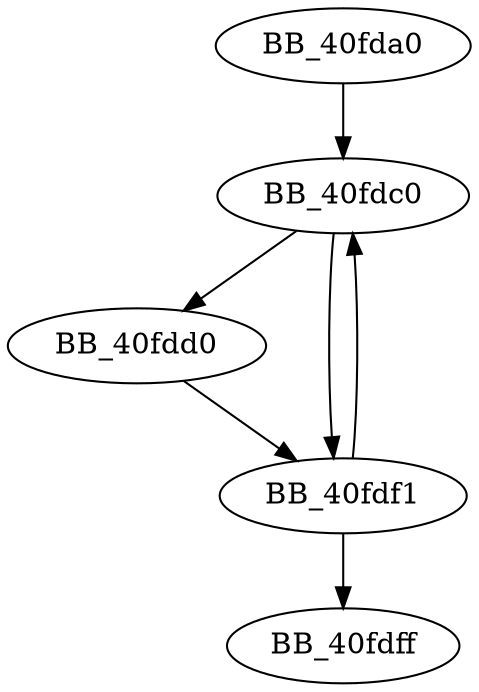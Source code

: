 DiGraph sub_40FDA0{
BB_40fda0->BB_40fdc0
BB_40fdc0->BB_40fdd0
BB_40fdc0->BB_40fdf1
BB_40fdd0->BB_40fdf1
BB_40fdf1->BB_40fdc0
BB_40fdf1->BB_40fdff
}
